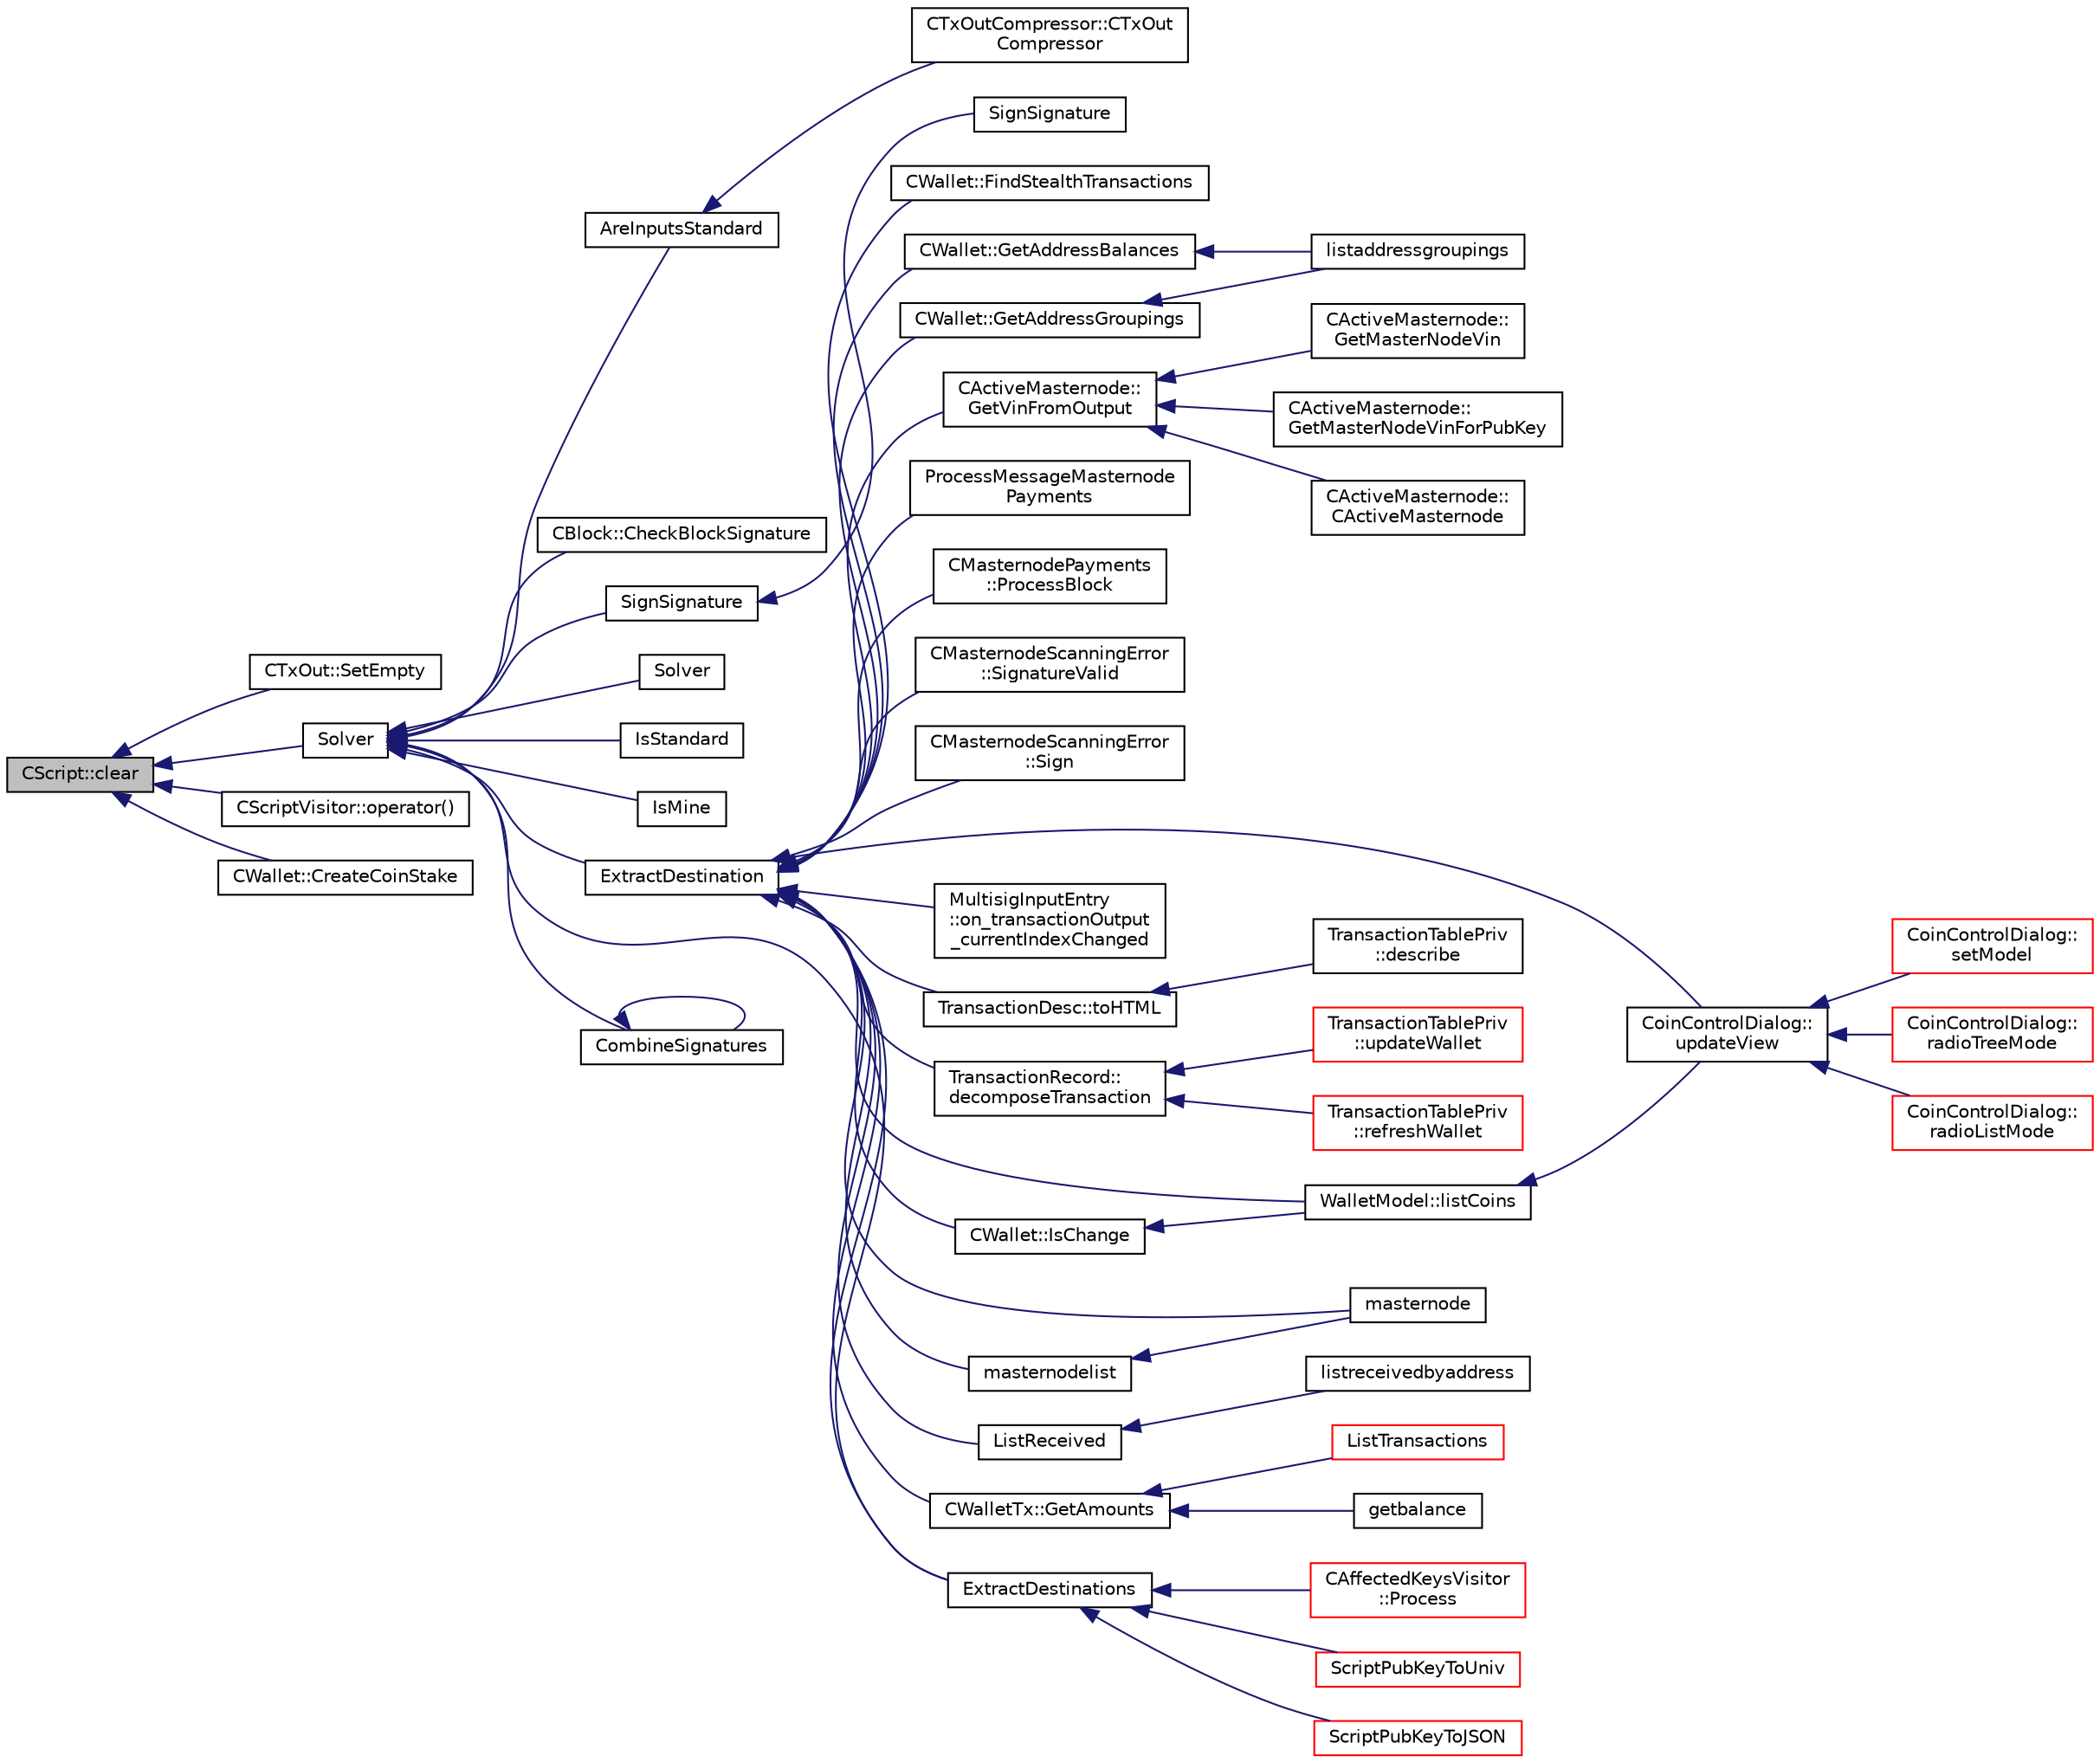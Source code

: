 digraph "CScript::clear"
{
  edge [fontname="Helvetica",fontsize="10",labelfontname="Helvetica",labelfontsize="10"];
  node [fontname="Helvetica",fontsize="10",shape=record];
  rankdir="LR";
  Node19 [label="CScript::clear",height=0.2,width=0.4,color="black", fillcolor="grey75", style="filled", fontcolor="black"];
  Node19 -> Node20 [dir="back",color="midnightblue",fontsize="10",style="solid",fontname="Helvetica"];
  Node20 [label="CTxOut::SetEmpty",height=0.2,width=0.4,color="black", fillcolor="white", style="filled",URL="$d2/db7/class_c_tx_out.html#aef15a8068187af08b25a7ddfbf8d7744"];
  Node19 -> Node21 [dir="back",color="midnightblue",fontsize="10",style="solid",fontname="Helvetica"];
  Node21 [label="Solver",height=0.2,width=0.4,color="black", fillcolor="white", style="filled",URL="$de/d7f/script_8h.html#a81899059ee66f695aaf96a07d5e2ebdc"];
  Node21 -> Node22 [dir="back",color="midnightblue",fontsize="10",style="solid",fontname="Helvetica"];
  Node22 [label="AreInputsStandard",height=0.2,width=0.4,color="black", fillcolor="white", style="filled",URL="$d4/dbf/main_8h.html#a29901e539b487e09c90ff90c7560bd9d",tooltip="Check for standard transaction types. "];
  Node22 -> Node23 [dir="back",color="midnightblue",fontsize="10",style="solid",fontname="Helvetica"];
  Node23 [label="CTxOutCompressor::CTxOut\lCompressor",height=0.2,width=0.4,color="black", fillcolor="white", style="filled",URL="$d9/d8d/class_c_tx_out_compressor.html#a38ef1033989cd003de65598620d15cea"];
  Node21 -> Node24 [dir="back",color="midnightblue",fontsize="10",style="solid",fontname="Helvetica"];
  Node24 [label="CBlock::CheckBlockSignature",height=0.2,width=0.4,color="black", fillcolor="white", style="filled",URL="$d3/d51/class_c_block.html#a2ff0deeda85c23cde1a78365d6fc6c2c"];
  Node21 -> Node25 [dir="back",color="midnightblue",fontsize="10",style="solid",fontname="Helvetica"];
  Node25 [label="SignSignature",height=0.2,width=0.4,color="black", fillcolor="white", style="filled",URL="$de/d7f/script_8h.html#aca7dc730fd42e706b2c912ba32b65a36"];
  Node25 -> Node26 [dir="back",color="midnightblue",fontsize="10",style="solid",fontname="Helvetica"];
  Node26 [label="SignSignature",height=0.2,width=0.4,color="black", fillcolor="white", style="filled",URL="$de/d7f/script_8h.html#a3aef640e90fdb0fa95a8e2cda0cf6c22"];
  Node21 -> Node27 [dir="back",color="midnightblue",fontsize="10",style="solid",fontname="Helvetica"];
  Node27 [label="Solver",height=0.2,width=0.4,color="black", fillcolor="white", style="filled",URL="$de/d7f/script_8h.html#a8e31b29d5a654a570c493f7aa9c3abd9"];
  Node21 -> Node28 [dir="back",color="midnightblue",fontsize="10",style="solid",fontname="Helvetica"];
  Node28 [label="IsStandard",height=0.2,width=0.4,color="black", fillcolor="white", style="filled",URL="$de/d7f/script_8h.html#abb2b48ecfd43dcb01e25d9d4c333a340"];
  Node21 -> Node29 [dir="back",color="midnightblue",fontsize="10",style="solid",fontname="Helvetica"];
  Node29 [label="IsMine",height=0.2,width=0.4,color="black", fillcolor="white", style="filled",URL="$de/d7f/script_8h.html#ae1531a999ac1bfa59d70cfc984f1266b"];
  Node21 -> Node30 [dir="back",color="midnightblue",fontsize="10",style="solid",fontname="Helvetica"];
  Node30 [label="ExtractDestination",height=0.2,width=0.4,color="black", fillcolor="white", style="filled",URL="$de/d7f/script_8h.html#a951f7e601746ae076afdf3169ecca2fc"];
  Node30 -> Node31 [dir="back",color="midnightblue",fontsize="10",style="solid",fontname="Helvetica"];
  Node31 [label="CActiveMasternode::\lGetVinFromOutput",height=0.2,width=0.4,color="black", fillcolor="white", style="filled",URL="$d9/d29/class_c_active_masternode.html#abc2ae1e24001f80ace4bbea2b6453944"];
  Node31 -> Node32 [dir="back",color="midnightblue",fontsize="10",style="solid",fontname="Helvetica"];
  Node32 [label="CActiveMasternode::\lGetMasterNodeVin",height=0.2,width=0.4,color="black", fillcolor="white", style="filled",URL="$d9/d29/class_c_active_masternode.html#adc93036b86ee9ef6abe5e0b783a51283"];
  Node31 -> Node33 [dir="back",color="midnightblue",fontsize="10",style="solid",fontname="Helvetica"];
  Node33 [label="CActiveMasternode::\lGetMasterNodeVinForPubKey",height=0.2,width=0.4,color="black", fillcolor="white", style="filled",URL="$d9/d29/class_c_active_masternode.html#ada17e6bbfd69a3acf166b49c10365da4"];
  Node31 -> Node34 [dir="back",color="midnightblue",fontsize="10",style="solid",fontname="Helvetica"];
  Node34 [label="CActiveMasternode::\lCActiveMasternode",height=0.2,width=0.4,color="black", fillcolor="white", style="filled",URL="$d9/d29/class_c_active_masternode.html#a7ffb946d1b2aad0054d3b3efce8c0543"];
  Node30 -> Node35 [dir="back",color="midnightblue",fontsize="10",style="solid",fontname="Helvetica"];
  Node35 [label="ProcessMessageMasternode\lPayments",height=0.2,width=0.4,color="black", fillcolor="white", style="filled",URL="$dc/d20/masternode-payments_8h.html#a8c28fb440d8031543d1de309e34c40f2"];
  Node30 -> Node36 [dir="back",color="midnightblue",fontsize="10",style="solid",fontname="Helvetica"];
  Node36 [label="CMasternodePayments\l::ProcessBlock",height=0.2,width=0.4,color="black", fillcolor="white", style="filled",URL="$dc/d9a/class_c_masternode_payments.html#aa23dfbc148f10f601e9771bfcffea441"];
  Node30 -> Node37 [dir="back",color="midnightblue",fontsize="10",style="solid",fontname="Helvetica"];
  Node37 [label="CMasternodeScanningError\l::SignatureValid",height=0.2,width=0.4,color="black", fillcolor="white", style="filled",URL="$d0/de7/class_c_masternode_scanning_error.html#ae90fca573f70f7faa4c9f3a5db145f36"];
  Node30 -> Node38 [dir="back",color="midnightblue",fontsize="10",style="solid",fontname="Helvetica"];
  Node38 [label="CMasternodeScanningError\l::Sign",height=0.2,width=0.4,color="black", fillcolor="white", style="filled",URL="$d0/de7/class_c_masternode_scanning_error.html#afdc8ec9b08767cdf3c6a6cc819af7d09"];
  Node30 -> Node39 [dir="back",color="midnightblue",fontsize="10",style="solid",fontname="Helvetica"];
  Node39 [label="CoinControlDialog::\lupdateView",height=0.2,width=0.4,color="black", fillcolor="white", style="filled",URL="$dd/dfb/class_coin_control_dialog.html#aadea33050e5c1efd5eae8d2fcfa721f9"];
  Node39 -> Node40 [dir="back",color="midnightblue",fontsize="10",style="solid",fontname="Helvetica"];
  Node40 [label="CoinControlDialog::\lsetModel",height=0.2,width=0.4,color="red", fillcolor="white", style="filled",URL="$dd/dfb/class_coin_control_dialog.html#a4c34a48574814089c54f763a22f5317a"];
  Node39 -> Node43 [dir="back",color="midnightblue",fontsize="10",style="solid",fontname="Helvetica"];
  Node43 [label="CoinControlDialog::\lradioTreeMode",height=0.2,width=0.4,color="red", fillcolor="white", style="filled",URL="$dd/dfb/class_coin_control_dialog.html#a1990d478f3ffba666c358a4f1bd395ec"];
  Node39 -> Node45 [dir="back",color="midnightblue",fontsize="10",style="solid",fontname="Helvetica"];
  Node45 [label="CoinControlDialog::\lradioListMode",height=0.2,width=0.4,color="red", fillcolor="white", style="filled",URL="$dd/dfb/class_coin_control_dialog.html#a775c6d290cb63667a434b09072094533"];
  Node30 -> Node46 [dir="back",color="midnightblue",fontsize="10",style="solid",fontname="Helvetica"];
  Node46 [label="MultisigInputEntry\l::on_transactionOutput\l_currentIndexChanged",height=0.2,width=0.4,color="black", fillcolor="white", style="filled",URL="$d9/d3d/class_multisig_input_entry.html#a122ee9305bd98ccb311698169be45941"];
  Node30 -> Node47 [dir="back",color="midnightblue",fontsize="10",style="solid",fontname="Helvetica"];
  Node47 [label="TransactionDesc::toHTML",height=0.2,width=0.4,color="black", fillcolor="white", style="filled",URL="$d4/da9/class_transaction_desc.html#ab7c9dbb2048aae121dd9d75df86e64f4"];
  Node47 -> Node48 [dir="back",color="midnightblue",fontsize="10",style="solid",fontname="Helvetica"];
  Node48 [label="TransactionTablePriv\l::describe",height=0.2,width=0.4,color="black", fillcolor="white", style="filled",URL="$d2/ddb/class_transaction_table_priv.html#ab08d44e16bf6dd95b5b83959b3013780"];
  Node30 -> Node49 [dir="back",color="midnightblue",fontsize="10",style="solid",fontname="Helvetica"];
  Node49 [label="TransactionRecord::\ldecomposeTransaction",height=0.2,width=0.4,color="black", fillcolor="white", style="filled",URL="$d1/da7/class_transaction_record.html#a9f5db4465fa5fdcc3f9af525096bcdb9"];
  Node49 -> Node50 [dir="back",color="midnightblue",fontsize="10",style="solid",fontname="Helvetica"];
  Node50 [label="TransactionTablePriv\l::refreshWallet",height=0.2,width=0.4,color="red", fillcolor="white", style="filled",URL="$d2/ddb/class_transaction_table_priv.html#a1f81da5d7cfb2aac03a5e18e6bc91792"];
  Node49 -> Node52 [dir="back",color="midnightblue",fontsize="10",style="solid",fontname="Helvetica"];
  Node52 [label="TransactionTablePriv\l::updateWallet",height=0.2,width=0.4,color="red", fillcolor="white", style="filled",URL="$d2/ddb/class_transaction_table_priv.html#a5a8454ce91251c4d9eb927bf2850745c"];
  Node30 -> Node54 [dir="back",color="midnightblue",fontsize="10",style="solid",fontname="Helvetica"];
  Node54 [label="WalletModel::listCoins",height=0.2,width=0.4,color="black", fillcolor="white", style="filled",URL="$d4/d27/class_wallet_model.html#ae5ce26bba42701b45de766ef11cc9a47"];
  Node54 -> Node39 [dir="back",color="midnightblue",fontsize="10",style="solid",fontname="Helvetica"];
  Node30 -> Node55 [dir="back",color="midnightblue",fontsize="10",style="solid",fontname="Helvetica"];
  Node55 [label="masternode",height=0.2,width=0.4,color="black", fillcolor="white", style="filled",URL="$d5/d6b/rpcstashedsend_8cpp.html#a30609e443aeb47c29ed0878d16b1b5e1"];
  Node30 -> Node56 [dir="back",color="midnightblue",fontsize="10",style="solid",fontname="Helvetica"];
  Node56 [label="masternodelist",height=0.2,width=0.4,color="black", fillcolor="white", style="filled",URL="$d5/d6b/rpcstashedsend_8cpp.html#a3a7ed7e37f21eb2912afc6e776f7236c"];
  Node56 -> Node55 [dir="back",color="midnightblue",fontsize="10",style="solid",fontname="Helvetica"];
  Node30 -> Node57 [dir="back",color="midnightblue",fontsize="10",style="solid",fontname="Helvetica"];
  Node57 [label="ListReceived",height=0.2,width=0.4,color="black", fillcolor="white", style="filled",URL="$df/d1d/rpcwallet_8cpp.html#a0cc958f67a8d6d0002cb4fee19eddb5c"];
  Node57 -> Node58 [dir="back",color="midnightblue",fontsize="10",style="solid",fontname="Helvetica"];
  Node58 [label="listreceivedbyaddress",height=0.2,width=0.4,color="black", fillcolor="white", style="filled",URL="$df/d1d/rpcwallet_8cpp.html#a34b36ceb4a7e36e0dab24cf675c49da5"];
  Node30 -> Node59 [dir="back",color="midnightblue",fontsize="10",style="solid",fontname="Helvetica"];
  Node59 [label="ExtractDestinations",height=0.2,width=0.4,color="black", fillcolor="white", style="filled",URL="$de/d7f/script_8h.html#a49e36ddce090cc66aba405c0755c8be7"];
  Node59 -> Node60 [dir="back",color="midnightblue",fontsize="10",style="solid",fontname="Helvetica"];
  Node60 [label="ScriptPubKeyToUniv",height=0.2,width=0.4,color="red", fillcolor="white", style="filled",URL="$d5/d2e/core__write_8cpp.html#a4a51bf7268adbdcd58e7af445ea4db61"];
  Node59 -> Node62 [dir="back",color="midnightblue",fontsize="10",style="solid",fontname="Helvetica"];
  Node62 [label="ScriptPubKeyToJSON",height=0.2,width=0.4,color="red", fillcolor="white", style="filled",URL="$dc/da8/rpcrawtransaction_8cpp.html#acb6efc0d76394e3858fe7451148069c2"];
  Node59 -> Node65 [dir="back",color="midnightblue",fontsize="10",style="solid",fontname="Helvetica"];
  Node65 [label="CAffectedKeysVisitor\l::Process",height=0.2,width=0.4,color="red", fillcolor="white", style="filled",URL="$d5/d8a/class_c_affected_keys_visitor.html#a749859ce2a826e2d60c8fe31685efae3"];
  Node30 -> Node69 [dir="back",color="midnightblue",fontsize="10",style="solid",fontname="Helvetica"];
  Node69 [label="CWallet::IsChange",height=0.2,width=0.4,color="black", fillcolor="white", style="filled",URL="$d2/de5/class_c_wallet.html#aba1c6108b7d2d3800dd487bab4c4c82e"];
  Node69 -> Node54 [dir="back",color="midnightblue",fontsize="10",style="solid",fontname="Helvetica"];
  Node30 -> Node70 [dir="back",color="midnightblue",fontsize="10",style="solid",fontname="Helvetica"];
  Node70 [label="CWalletTx::GetAmounts",height=0.2,width=0.4,color="black", fillcolor="white", style="filled",URL="$d6/d53/class_c_wallet_tx.html#a712d43025de0e667a5e06d3969dbea1f"];
  Node70 -> Node71 [dir="back",color="midnightblue",fontsize="10",style="solid",fontname="Helvetica"];
  Node71 [label="getbalance",height=0.2,width=0.4,color="black", fillcolor="white", style="filled",URL="$df/d1d/rpcwallet_8cpp.html#a1fdcef480c78c033eb587bd442ec305f"];
  Node70 -> Node72 [dir="back",color="midnightblue",fontsize="10",style="solid",fontname="Helvetica"];
  Node72 [label="ListTransactions",height=0.2,width=0.4,color="red", fillcolor="white", style="filled",URL="$df/d1d/rpcwallet_8cpp.html#a460d931e7f098979bea783409c971d53"];
  Node30 -> Node76 [dir="back",color="midnightblue",fontsize="10",style="solid",fontname="Helvetica"];
  Node76 [label="CWallet::FindStealthTransactions",height=0.2,width=0.4,color="black", fillcolor="white", style="filled",URL="$d2/de5/class_c_wallet.html#a5d0e2025dc7a87a0406be272b80509ee"];
  Node30 -> Node77 [dir="back",color="midnightblue",fontsize="10",style="solid",fontname="Helvetica"];
  Node77 [label="CWallet::GetAddressBalances",height=0.2,width=0.4,color="black", fillcolor="white", style="filled",URL="$d2/de5/class_c_wallet.html#aadffdf5d0e2f2413cdcc2a39fc2e310d"];
  Node77 -> Node78 [dir="back",color="midnightblue",fontsize="10",style="solid",fontname="Helvetica"];
  Node78 [label="listaddressgroupings",height=0.2,width=0.4,color="black", fillcolor="white", style="filled",URL="$df/d1d/rpcwallet_8cpp.html#a6be618acd7a7b1fb454dacbf24294317"];
  Node30 -> Node79 [dir="back",color="midnightblue",fontsize="10",style="solid",fontname="Helvetica"];
  Node79 [label="CWallet::GetAddressGroupings",height=0.2,width=0.4,color="black", fillcolor="white", style="filled",URL="$d2/de5/class_c_wallet.html#a8eacbac6ad3697d90b98dfe02632f8ef"];
  Node79 -> Node78 [dir="back",color="midnightblue",fontsize="10",style="solid",fontname="Helvetica"];
  Node21 -> Node59 [dir="back",color="midnightblue",fontsize="10",style="solid",fontname="Helvetica"];
  Node21 -> Node80 [dir="back",color="midnightblue",fontsize="10",style="solid",fontname="Helvetica"];
  Node80 [label="CombineSignatures",height=0.2,width=0.4,color="black", fillcolor="white", style="filled",URL="$de/d7f/script_8h.html#af2e061fe8f5ec7708f28db4628ff5c10"];
  Node80 -> Node80 [dir="back",color="midnightblue",fontsize="10",style="solid",fontname="Helvetica"];
  Node19 -> Node81 [dir="back",color="midnightblue",fontsize="10",style="solid",fontname="Helvetica"];
  Node81 [label="CScriptVisitor::operator()",height=0.2,width=0.4,color="black", fillcolor="white", style="filled",URL="$d7/d2e/class_c_script_visitor.html#aee67fc2ddbe2b81cdc399dae2f2b9557"];
  Node19 -> Node82 [dir="back",color="midnightblue",fontsize="10",style="solid",fontname="Helvetica"];
  Node82 [label="CWallet::CreateCoinStake",height=0.2,width=0.4,color="black", fillcolor="white", style="filled",URL="$d2/de5/class_c_wallet.html#a644df129468440aa36f49ca3716a3c19"];
}

